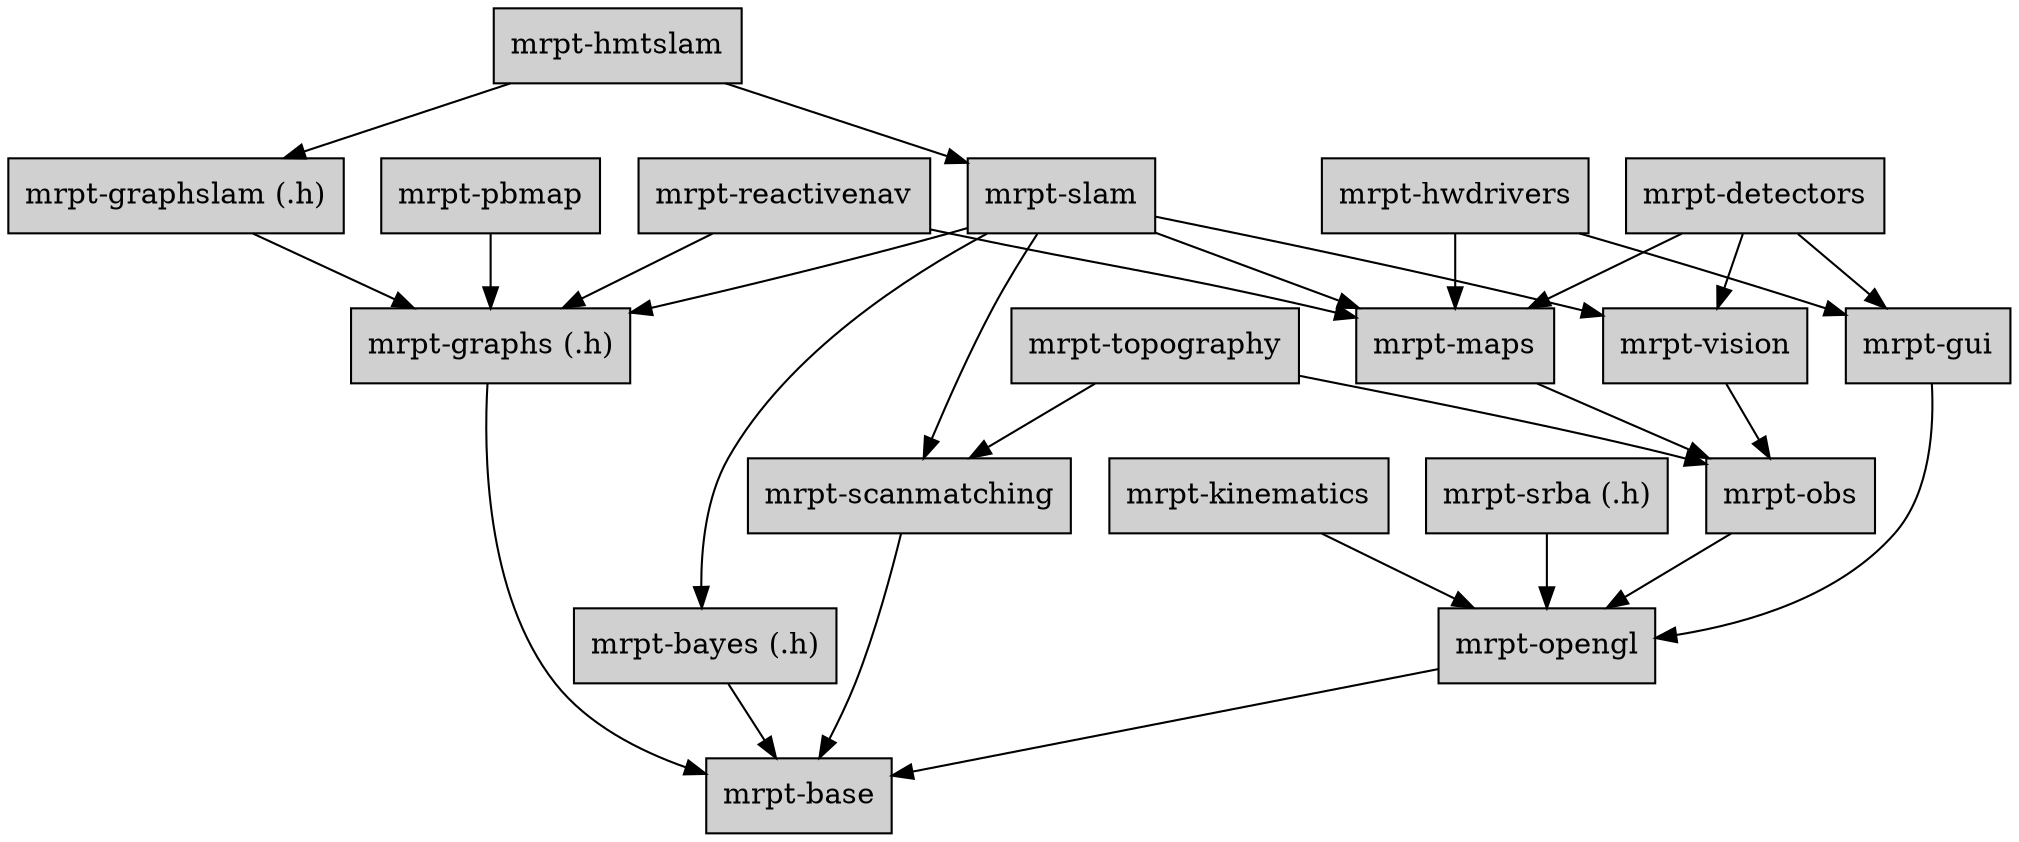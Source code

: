 digraph MRPT_LIBS {

	node [shape=box,style=filled, fillcolor="#D0D0D0"];

	base 		[label="mrpt-base",URL="group__mrpt__base__grp.html"];
	graphs		[label="mrpt-graphs (.h)",URL="group__mrpt__graphs__grp.html"];
	bayes 		[label="mrpt-bayes (.h)",URL="group__mrpt__bayes__grp.html"];
	opengl 		[label="mrpt-opengl", URL="group__mrpt__opengl__grp.html"];
	gui 		[label="mrpt-gui",URL="group__mrpt__gui__grp.html"];
	obs 		[label="mrpt-obs",URL="group__mrpt__obs__grp.html"];
	hwdrivers 	[label="mrpt-hwdrivers",URL="group__mrpt__hwdrivers__grp.html"];
	topography 	[label="mrpt-topography",URL="group__mrpt__topography__grp.html"];
	maps 		[label="mrpt-maps",URL="group__mrpt__maps__grp.html"];
	vision 		[label="mrpt-vision",URL="group__mrpt__vision__grp.html"];
	scanmatching 		[label="mrpt-scanmatching",URL="group__mrpt__scanmatching__grp.html"];

	slam 		[label="mrpt-slam",URL="group__mrpt__slam__grp.html"];
	graphslam	[label="mrpt-graphslam (.h)",URL="group__mrpt__graphslam__grp.html"];
	
	hmtslam		[label="mrpt-hmtslam",URL="group__mrpt__hmtslam__grp.html"];
	reactivenav	[label="mrpt-reactivenav",URL="group__mrpt__reactivenav__grp.html"];
//	stereoslam	[label="mrpt-stereoslam (*)",URL="group__mrpt__stereoslam__grp.html"];
	
	detectors	[label="mrpt-detectors",URL="group__mrpt__detectors__grp.html"];

	kinematics	[label="mrpt-kinematics",URL="group__mrpt__kinematics__grp.html"];

	srba	[label="mrpt-srba (.h)",URL="group__mrpt__srba__grp.html"];

	pbmap    [label="mrpt-pbmap",URL="group__mrpt__pbmap__grp.html"];


	srba -> opengl;

	pbmap -> graphs;

	kinematics  -> opengl;
	
	graphs -> base;
	scanmatching -> base;

	bayes -> base;
	
	opengl -> base;
	
	obs -> opengl;
	
	gui -> opengl;
	
	hwdrivers -> gui;
	hwdrivers -> maps;
	
	topography -> obs;
	topography -> scanmatching;
	
	vision -> obs;
	
	maps -> obs;

	slam -> maps;
	slam -> vision;
	slam -> scanmatching;
	slam -> bayes;
	slam -> graphs;

	graphslam -> graphs;
	
	detectors -> vision;
	detectors -> maps;
	detectors -> gui;
	
	hmtslam -> slam;
	hmtslam -> graphslam;

//	stereoslam -> vision;
	
	reactivenav -> maps;
	reactivenav -> graphs;
}
